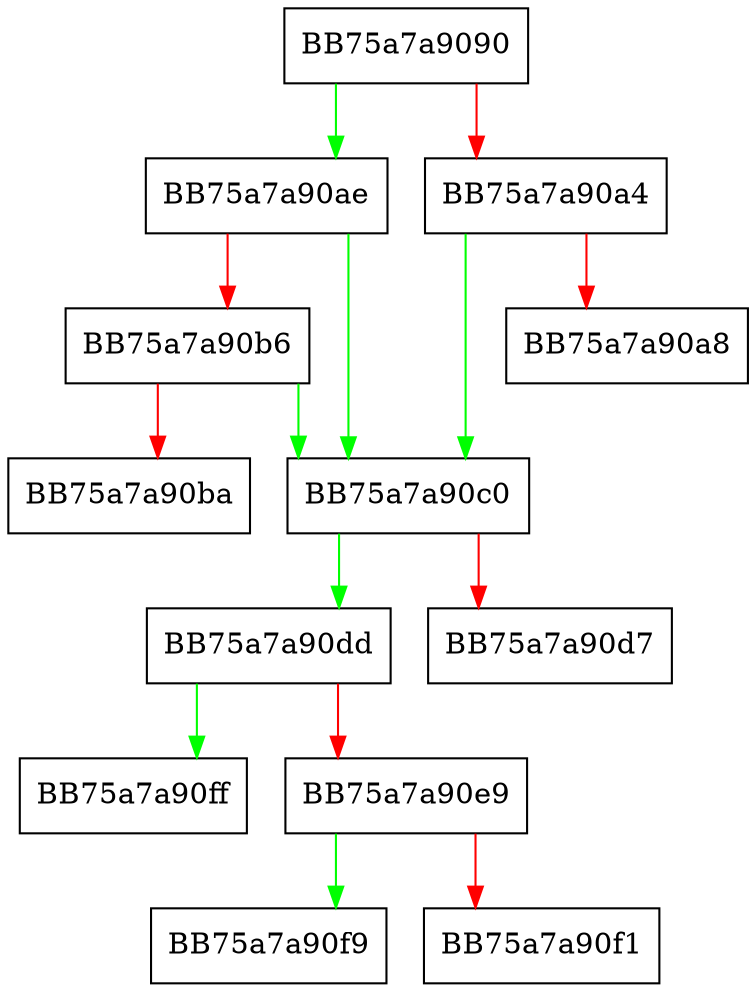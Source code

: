 digraph _sptype {
  node [shape="box"];
  graph [splines=ortho];
  BB75a7a9090 -> BB75a7a90ae [color="green"];
  BB75a7a9090 -> BB75a7a90a4 [color="red"];
  BB75a7a90a4 -> BB75a7a90c0 [color="green"];
  BB75a7a90a4 -> BB75a7a90a8 [color="red"];
  BB75a7a90ae -> BB75a7a90c0 [color="green"];
  BB75a7a90ae -> BB75a7a90b6 [color="red"];
  BB75a7a90b6 -> BB75a7a90c0 [color="green"];
  BB75a7a90b6 -> BB75a7a90ba [color="red"];
  BB75a7a90c0 -> BB75a7a90dd [color="green"];
  BB75a7a90c0 -> BB75a7a90d7 [color="red"];
  BB75a7a90dd -> BB75a7a90ff [color="green"];
  BB75a7a90dd -> BB75a7a90e9 [color="red"];
  BB75a7a90e9 -> BB75a7a90f9 [color="green"];
  BB75a7a90e9 -> BB75a7a90f1 [color="red"];
}